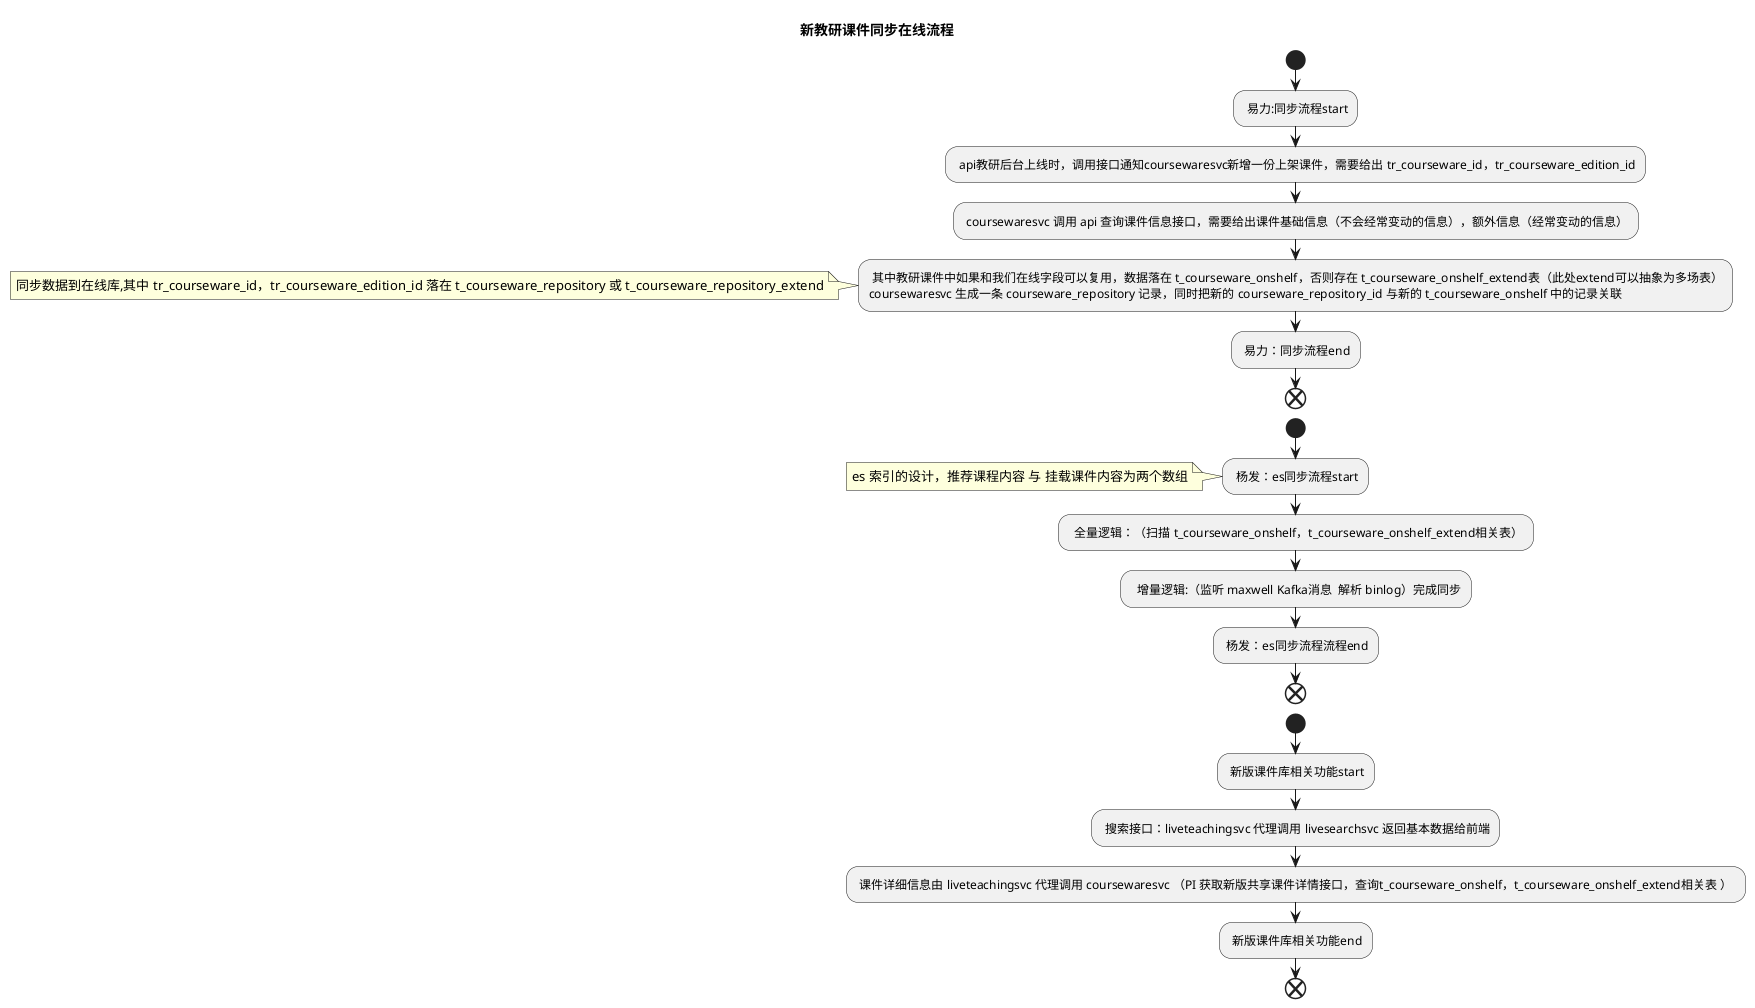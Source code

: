 @startuml
title 新教研课件同步在线流程
start
: 易力:同步流程start;
: api教研后台上线时，调用接口通知coursewaresvc新增一份上架课件，需要给出 tr_courseware_id，tr_courseware_edition_id;
: coursewaresvc 调用 api 查询课件信息接口，需要给出课件基础信息（不会经常变动的信息），额外信息（经常变动的信息）;
: 其中教研课件中如果和我们在线字段可以复用，数据落在 t_courseware_onshelf，否则存在 t_courseware_onshelf_extend表（此处extend可以抽象为多场表）
coursewaresvc 生成一条 courseware_repository 记录，同时把新的 courseware_repository_id 与新的 t_courseware_onshelf 中的记录关联;
note left: 同步数据到在线库,其中 tr_courseware_id，tr_courseware_edition_id 落在 t_courseware_repository 或 t_courseware_repository_extend
: 易力：同步流程end;
end

start
: 杨发：es同步流程start;
note left: es 索引的设计，推荐课程内容 与 挂载课件内容为两个数组
:  全量逻辑：（扫描 t_courseware_onshelf，t_courseware_onshelf_extend相关表）;
:  增量逻辑:（监听 maxwell Kafka消息  解析 binlog）完成同步;
: 杨发：es同步流程流程end;
end

start
: 新版课件库相关功能start;
: 搜索接口：liveteachingsvc 代理调用 livesearchsvc 返回基本数据给前端;
: 课件详细信息由 liveteachingsvc 代理调用 coursewaresvc （PI 获取新版共享课件详情接口，查询t_courseware_onshelf，t_courseware_onshelf_extend相关表 ） ;
: 新版课件库相关功能end;
end

@enduml